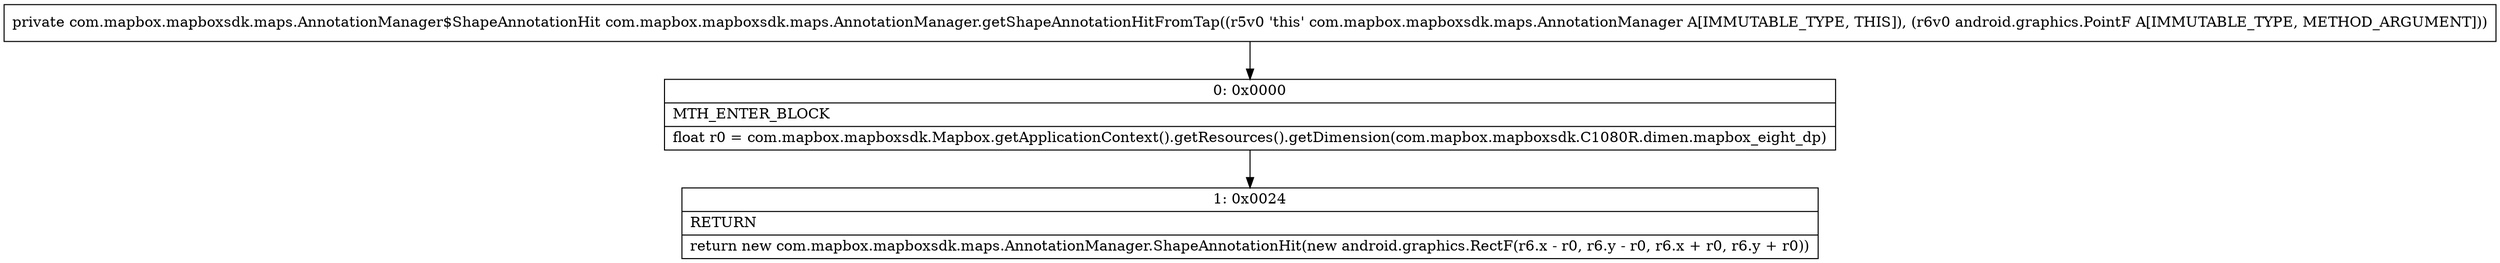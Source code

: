 digraph "CFG forcom.mapbox.mapboxsdk.maps.AnnotationManager.getShapeAnnotationHitFromTap(Landroid\/graphics\/PointF;)Lcom\/mapbox\/mapboxsdk\/maps\/AnnotationManager$ShapeAnnotationHit;" {
Node_0 [shape=record,label="{0\:\ 0x0000|MTH_ENTER_BLOCK\l|float r0 = com.mapbox.mapboxsdk.Mapbox.getApplicationContext().getResources().getDimension(com.mapbox.mapboxsdk.C1080R.dimen.mapbox_eight_dp)\l}"];
Node_1 [shape=record,label="{1\:\ 0x0024|RETURN\l|return new com.mapbox.mapboxsdk.maps.AnnotationManager.ShapeAnnotationHit(new android.graphics.RectF(r6.x \- r0, r6.y \- r0, r6.x + r0, r6.y + r0))\l}"];
MethodNode[shape=record,label="{private com.mapbox.mapboxsdk.maps.AnnotationManager$ShapeAnnotationHit com.mapbox.mapboxsdk.maps.AnnotationManager.getShapeAnnotationHitFromTap((r5v0 'this' com.mapbox.mapboxsdk.maps.AnnotationManager A[IMMUTABLE_TYPE, THIS]), (r6v0 android.graphics.PointF A[IMMUTABLE_TYPE, METHOD_ARGUMENT])) }"];
MethodNode -> Node_0;
Node_0 -> Node_1;
}

